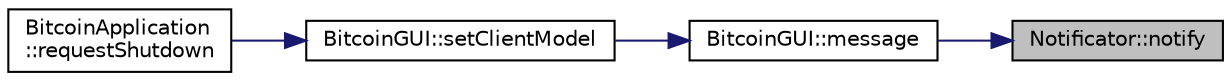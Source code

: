 digraph "Notificator::notify"
{
 // LATEX_PDF_SIZE
  edge [fontname="Helvetica",fontsize="10",labelfontname="Helvetica",labelfontsize="10"];
  node [fontname="Helvetica",fontsize="10",shape=record];
  rankdir="RL";
  Node4 [label="Notificator::notify",height=0.2,width=0.4,color="black", fillcolor="grey75", style="filled", fontcolor="black",tooltip=" "];
  Node4 -> Node5 [dir="back",color="midnightblue",fontsize="10",style="solid"];
  Node5 [label="BitcoinGUI::message",height=0.2,width=0.4,color="black", fillcolor="white", style="filled",URL="$class_bitcoin_g_u_i.html#abf1d036341d1fb122398b2b78d2734ea",tooltip=" "];
  Node5 -> Node6 [dir="back",color="midnightblue",fontsize="10",style="solid"];
  Node6 [label="BitcoinGUI::setClientModel",height=0.2,width=0.4,color="black", fillcolor="white", style="filled",URL="$class_bitcoin_g_u_i.html#a99d71e1f8478ab937ce2522c8d3815e3",tooltip=" "];
  Node6 -> Node7 [dir="back",color="midnightblue",fontsize="10",style="solid"];
  Node7 [label="BitcoinApplication\l::requestShutdown",height=0.2,width=0.4,color="black", fillcolor="white", style="filled",URL="$class_bitcoin_application.html#a37c560d4c04d14a6da151b82caf8888f",tooltip="Request core shutdown."];
}
